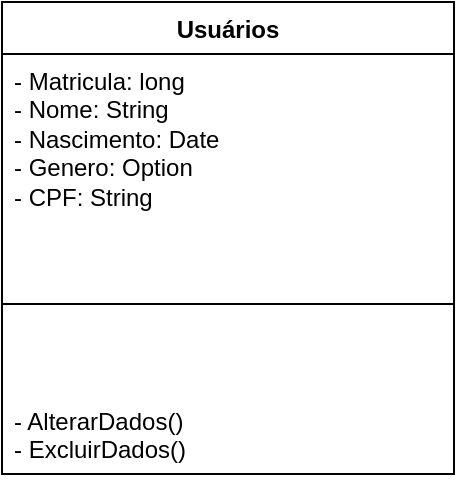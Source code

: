 <mxfile version="28.2.5">
  <diagram name="Página-1" id="KPHXCk7pmC7aP_YiS5e-">
    <mxGraphModel dx="1418" dy="756" grid="1" gridSize="10" guides="1" tooltips="1" connect="1" arrows="1" fold="1" page="1" pageScale="1" pageWidth="827" pageHeight="1169" math="0" shadow="0">
      <root>
        <mxCell id="0" />
        <mxCell id="1" parent="0" />
        <mxCell id="lOE8576nRIBLcqtG-LUO-2" value="Usuários" style="swimlane;fontStyle=1;align=center;verticalAlign=top;childLayout=stackLayout;horizontal=1;startSize=26;horizontalStack=0;resizeParent=1;resizeParentMax=0;resizeLast=0;collapsible=1;marginBottom=0;whiteSpace=wrap;html=1;" vertex="1" parent="1">
          <mxGeometry x="301" y="40" width="226" height="236" as="geometry" />
        </mxCell>
        <mxCell id="lOE8576nRIBLcqtG-LUO-3" value="- Matricula: long&lt;div&gt;- Nome: String&lt;/div&gt;&lt;div&gt;- Nascimento: Date&lt;/div&gt;&lt;div&gt;- Genero: Option&lt;/div&gt;&lt;div&gt;- CPF: String&lt;/div&gt;&lt;div&gt;&lt;br&gt;&lt;/div&gt;" style="text;strokeColor=none;fillColor=none;align=left;verticalAlign=top;spacingLeft=4;spacingRight=4;overflow=hidden;rotatable=0;points=[[0,0.5],[1,0.5]];portConstraint=eastwest;whiteSpace=wrap;html=1;" vertex="1" parent="lOE8576nRIBLcqtG-LUO-2">
          <mxGeometry y="26" width="226" height="80" as="geometry" />
        </mxCell>
        <mxCell id="lOE8576nRIBLcqtG-LUO-4" value="" style="line;strokeWidth=1;fillColor=none;align=left;verticalAlign=middle;spacingTop=-1;spacingLeft=3;spacingRight=3;rotatable=0;labelPosition=right;points=[];portConstraint=eastwest;strokeColor=inherit;" vertex="1" parent="lOE8576nRIBLcqtG-LUO-2">
          <mxGeometry y="106" width="226" height="90" as="geometry" />
        </mxCell>
        <mxCell id="lOE8576nRIBLcqtG-LUO-5" value="- AlterarDados()&lt;div&gt;- ExcluirDados()&lt;/div&gt;" style="text;strokeColor=none;fillColor=none;align=left;verticalAlign=top;spacingLeft=4;spacingRight=4;overflow=hidden;rotatable=0;points=[[0,0.5],[1,0.5]];portConstraint=eastwest;whiteSpace=wrap;html=1;" vertex="1" parent="lOE8576nRIBLcqtG-LUO-2">
          <mxGeometry y="196" width="226" height="40" as="geometry" />
        </mxCell>
      </root>
    </mxGraphModel>
  </diagram>
</mxfile>
